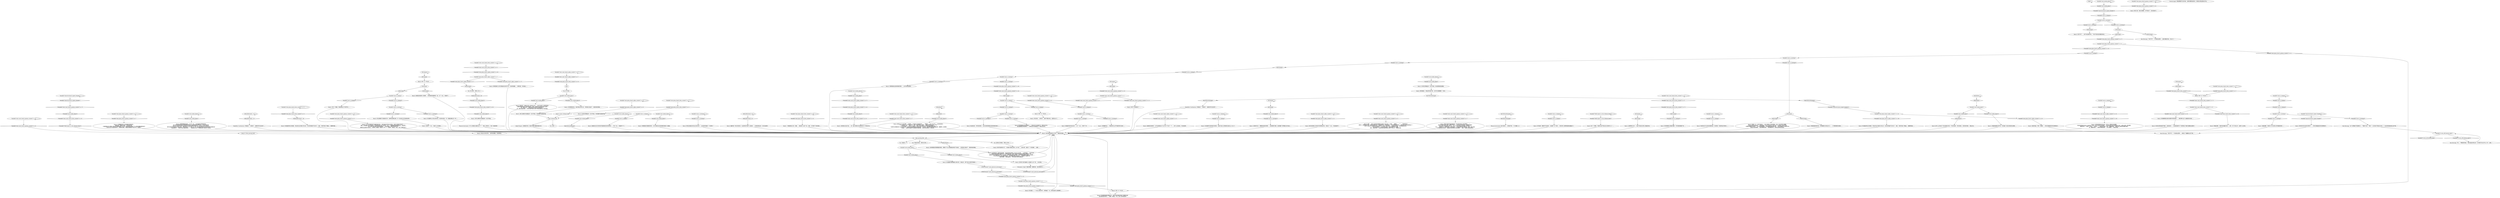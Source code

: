 # WORLD / WAITING BENCH
# a bench where you (and Kim) can sit and wait for an X amount of time so the player won't get softlocked-stuck in the game for lacking content until daychange!
# ==================================================
digraph G {
	  0 [label="START"];
	  1 [label="input"];
	  2 [label="Variable[\"stats.plaza_bench_beta_counter\"] == 3"];
	  3 [label="Variable[\"stats.plaza_bench_beta_counter\"] == 3", shape=diamond];
	  4 [label="!(Variable[\"stats.plaza_bench_beta_counter\"] == 3)", shape=diamond];
	  5 [label="Variable[\"auto.is_raining\"]"];
	  6 [label="Variable[\"auto.is_raining\"]", shape=diamond];
	  7 [label="!(Variable[\"auto.is_raining\"])", shape=diamond];
	  8 [label="Bench: 时间一分一秒过去……"];
	  9 [label="Bench: 你经常会在乌云背后的细雨线后，隐约瞥见一抹依然灿烂的阳光……"];
	  10 [label="Bench: 前方一片黑暗。你甚至已经不明白自己在等待什么了……"];
	  11 [label="Variable[\"auto.smoke_plaza\"]"];
	  12 [label="Variable[\"auto.smoke_plaza\"]", shape=diamond];
	  13 [label="!(Variable[\"auto.smoke_plaza\"])", shape=diamond];
	  14 [label="Variable[\"auto.smoke_plaza\"]"];
	  15 [label="Variable[\"auto.smoke_plaza\"]", shape=diamond];
	  16 [label="!(Variable[\"auto.smoke_plaza\"])", shape=diamond];
	  17 [label="Jump to: [time_passing_hub]"];
	  18 [label="Bench: 你试着想些新鲜有趣的点子，但努力尝试结果只换来了轻微的头痛。\n坐在海岸边的长凳上……就像一场演出。不过，是什么样的演出呢？"];
	  19 [label="Variable[\"auto.is_raining\"]"];
	  20 [label="Variable[\"auto.is_raining\"]", shape=diamond];
	  21 [label="!(Variable[\"auto.is_raining\"])", shape=diamond];
	  22 [label="Variable[\"stats.coast_bench_alpha_counter\"] == 7"];
	  23 [label="Variable[\"stats.coast_bench_alpha_counter\"] == 7", shape=diamond];
	  24 [label="!(Variable[\"stats.coast_bench_alpha_counter\"] == 7)", shape=diamond];
	  25 [label="Bench: 冰冷的石凳看起来一点也不舒适。烟头散落地到处都是。"];
	  26 [label="Variable[\"stats.plaza_bench_gamma_counter\"] >= 8"];
	  27 [label="Variable[\"stats.plaza_bench_gamma_counter\"] >= 8", shape=diamond];
	  28 [label="!(Variable[\"stats.plaza_bench_gamma_counter\"] >= 8)", shape=diamond];
	  29 [label="Bench: 这里黑暗又冰冷……根本不是坐在石凳上的最佳时间。"];
	  30 [label="Variable[\"auto.is_raining\"]"];
	  31 [label="Variable[\"auto.is_raining\"]", shape=diamond];
	  32 [label="!(Variable[\"auto.is_raining\"])", shape=diamond];
	  33 [label="Bench: 是什么让你坐在了完全湿透的长凳上？荒凉的海岸，阴冷的雨丝，还有你的灵魂——黯淡无光。"];
	  34 [label="Variable[\"auto.smoke_plaza\"]"];
	  35 [label="Variable[\"auto.smoke_plaza\"]", shape=diamond];
	  36 [label="!(Variable[\"auto.smoke_plaza\"])", shape=diamond];
	  37 [label="Bench: 太阳渐渐落到地平线之后，却只让人想起失去的痛楚。\n死后的世界真实存在吗？那会是什么样的？你可以亲自去寻找答案……而且你本就已经多次接近那个存在。还是让往事一笔勾销吧。\n看看你自己，卡拉斯・马佐夫。一定是你……一切都合情合理。所有一切都能说通。一颗革命的心脏还在你胸口跳动。\n嗯，甜蜜的焦油……沿着你的喉咙滚落……深入到肺里……完美的味道……"];
	  38 [label="Variable[\"stats.coast_bench_gamma_counter\"] == 7"];
	  39 [label="Variable[\"stats.coast_bench_gamma_counter\"] == 7", shape=diamond];
	  40 [label="!(Variable[\"stats.coast_bench_gamma_counter\"] == 7)", shape=diamond];
	  41 [label="Bench: 你试着捻弄自己的拇指，但在成为这方面的大师之后，往日的热情就不复存在了。相反，你把手放在了膝盖上，静静等待着……"];
	  42 [label="Variable[\"TASK.report_to_the_tribunal_done\"]"];
	  43 [label="Variable[\"TASK.report_to_the_tribunal_done\"]", shape=diamond];
	  44 [label="!(Variable[\"TASK.report_to_the_tribunal_done\"])", shape=diamond];
	  45 [label="Variable[\"stats.coast_bench_beta_counter\"] == 3"];
	  46 [label="Variable[\"stats.coast_bench_beta_counter\"] == 3", shape=diamond];
	  47 [label="!(Variable[\"stats.coast_bench_beta_counter\"] == 3)", shape=diamond];
	  48 [label="Variable[\"character.bench_expert_thumbs\"]"];
	  49 [label="Variable[\"character.bench_expert_thumbs\"]", shape=diamond];
	  50 [label="!(Variable[\"character.bench_expert_thumbs\"])", shape=diamond];
	  51 [label="Bench: 天色不早了……差不多还是离开吧。广场可不是流浪汉睡觉的地方。"];
	  52 [label="Bench: 头顶耀眼的阳光让你很难集中精神思考。\n我是法律。我就是*法律*。*我*就是法律。\n一首旋律能在多大程度上填补爱凡客那咄咄逼人的节拍？难道他真的捣鼓出了什么特别有趣的新鲜玩意？\n一定有办法打开这扇该死的门。简直难以置信。难道还有警察进不去的门吗！真是够了。"];
	  53 [label="Bench: 你凝视着眼前的虚无，过了好一会儿，你决定最好还是继续前进。\n感人的财政紧缩和放松市场管制能将瑞瓦肖从战后的绝境中拯救出来。它肯定不能失败。\n强大的工会和资产国有化能将瑞瓦肖从战后的绝境中拯救出来。也许我们应该吃掉有钱人。\n我们应该赶走所有偷走工作的外国人，既然说到这一点，那女人也一样。这样就能将瑞瓦肖从战后的绝境中拯救出来。\n在这种情况下，节制和平衡才是基本原则……一条笔直的中间不干涉路线有助于维持当下的现状。"];
	  54 [label="Variable[\"character.bench_expert_thumbs\"]"];
	  55 [label="Variable[\"character.bench_expert_thumbs\"]", shape=diamond];
	  56 [label="!(Variable[\"character.bench_expert_thumbs\"])", shape=diamond];
	  57 [label="Hand/Eye Coordination: 你很接近了！就快到了。极限的灵巧近在咫尺……"];
	  58 [label="Bench: 夜深人静。现在应该睡觉，而不是坐下。该去找张床了。"];
	  59 [label="Bench: 时间的本质到底是平面的，还是线性的……又或者是循环的？你觉得自己*很快*就要找出答案了。"];
	  60 [label="Inland Empire: 全都是因为钱。就连天空都闪耀着财富的光环。"];
	  61 [label="You: 坐下休息。"];
	  62 [label="IsKimHere()"];
	  63 [label="IsKimHere()", shape=diamond];
	  64 [label="!(IsKimHere())", shape=diamond];
	  65 [label="You: 深入思考。[等待1小时。]"];
	  66 [label="IsEvening()"];
	  67 [label="IsEvening()", shape=diamond];
	  68 [label="!(IsEvening())", shape=diamond];
	  69 [label="Variable[\"stats.coast_bench_gamma_counter\"] == 3"];
	  70 [label="Variable[\"stats.coast_bench_gamma_counter\"] == 3", shape=diamond];
	  71 [label="!(Variable[\"stats.coast_bench_gamma_counter\"] == 3)", shape=diamond];
	  72 [label="Variable[\"auto.is_raining\"]"];
	  73 [label="Variable[\"auto.is_raining\"]", shape=diamond];
	  74 [label="!(Variable[\"auto.is_raining\"])", shape=diamond];
	  75 [label="Variable[\"auto.is_raining\"]"];
	  76 [label="Variable[\"auto.is_raining\"]", shape=diamond];
	  77 [label="!(Variable[\"auto.is_raining\"])", shape=diamond];
	  78 [label="Bench: 正午的太阳朝你洒下温暖的春日阳光。虽然没能给你带来太多想法，但却让你感到平和安宁……\n硬核！还有超越*亢奋*的限制吗？你还能变得多么的人世罕有，伙计？！超越障碍的极端硬核存在，狗杂种们！\n怎么可能让爱凡客的节拍变得更硬核？！肯定有更新、更有实验性的方法。\n麻醉药在这座镇子里泛滥……真得有人清理这一团乱麻。那个人——就是你。相信这一点吧，你这个麻醉药疯子！"];
	  79 [label="Bench: 你试着去想一些更实质的事情，但你的思绪总是被手上的文书工作打断……之后再说吧……总有时间的……\n要是有可能将明星气质提升到一个崭新的层次呢？将那个表情还有那份神气活现的文雅再升一级……\n警察在工作的时候稍作休息是十分正常的。这样能帮助预防过度劳累，以防你需要追捕骗子或者什么之类的……\n怎么还有这种让人难以置信的智障？！每件事最后都以失败告终……你就是什么都做不好。\n撕裂的痛楚。它越来越靠近。你的血液因为期待沸腾起来……"];
	  80 [label="Bench: 但是你知道，等待一种奢望……时钟正朝着最后的时刻嘀嗒前行。"];
	  81 [label="Bench: 你的手指好像卡住了。你的脑子里毫无灵感。这个地方……这张长凳，就是少了一种正确的……氛围……"];
	  82 [label="Variable[\"auto.smoke_plaza\"]"];
	  83 [label="Variable[\"auto.smoke_plaza\"]", shape=diamond];
	  84 [label="!(Variable[\"auto.smoke_plaza\"])", shape=diamond];
	  85 [label="Bench: 捻拇指还真是惊人的困难……你的拇指老是缠绕在一起。过了一会儿，你放弃了。"];
	  86 [label="IsEvening()"];
	  87 [label="IsEvening()", shape=diamond];
	  88 [label="!(IsEvening())", shape=diamond];
	  89 [label="Bench: 你沉思着——一个永无止境的冬季，冰雪掩盖了一切。那将会是多么地艰难啊……"];
	  90 [label="Bench: 你思考了一会儿，但是什么也没想到……"];
	  91 [label="HasVolitionDamage()"];
	  92 [label="HasVolitionDamage()", shape=diamond];
	  93 [label="!(HasVolitionDamage())", shape=diamond];
	  94 [label="Bench: 冰冷的石凳看起来一点也不舒适。你的肩膀开始隐隐作痛。"];
	  95 [label="Bench: 你眯起双眼，试着寻找有趣的东西……没有，除了天空之外，这里什么也没有。"];
	  96 [label="Variable[\"stats.coast_bench_beta_counter\"] == 5"];
	  97 [label="Variable[\"stats.coast_bench_beta_counter\"] == 5", shape=diamond];
	  98 [label="!(Variable[\"stats.coast_bench_beta_counter\"] == 5)", shape=diamond];
	  99 [label="Variable[\"stats.coast_bench_gamma_counter\"] >= 8"];
	  100 [label="Variable[\"stats.coast_bench_gamma_counter\"] >= 8", shape=diamond];
	  101 [label="!(Variable[\"stats.coast_bench_gamma_counter\"] >= 8)", shape=diamond];
	  102 [label="Bench: 捻拇指也无法为你的双手抵御海岸边吹来的寒风……不消一会儿，你就受不了了。"];
	  103 [label="Bench: 相比看见的，你听到的更多，大滴大滴的雨降落在逐渐变暗的地砖上……"];
	  104 [label="Bench: 你勉勉强强仰望天空，明亮耀眼的太阳挂在天上……几乎要刺瞎你的双眼……"];
	  105 [label="IsEvening()"];
	  106 [label="IsEvening()", shape=diamond];
	  107 [label="!(IsEvening())", shape=diamond];
	  108 [label="Bench: 你凝视着天空飘落的雪花，对它们错综复杂的结构模式感到十分疑惑。"];
	  109 [label="Bench: 你坐在冰冷的石凳上。虽然有些粗糙，但还算舒适。"];
	  110 [label="Variable[\"auto.smoke_plaza\"]"];
	  111 [label="Variable[\"auto.smoke_plaza\"]", shape=diamond];
	  112 [label="!(Variable[\"auto.smoke_plaza\"])", shape=diamond];
	  113 [label="Variable[\"stats.plaza_bench_beta_counter\"] == 5"];
	  114 [label="Variable[\"stats.plaza_bench_beta_counter\"] == 5", shape=diamond];
	  115 [label="!(Variable[\"stats.plaza_bench_beta_counter\"] == 5)", shape=diamond];
	  116 [label="Bench: 你已经精通了捻拇指的艺术。如果有捻拇指比赛，你一定会成为无可争辩的冠军。"];
	  117 [label="Bench: 雪花述说着还未完全过去的冬季……这会是你的最后一个冬季吗？"];
	  118 [label="Bench: 海面吹来一阵冰冷的狂风，在这里休息可算不上是愉快……在你被冻僵之前，也许应该离开。"];
	  119 [label="IsKimHere()"];
	  120 [label="IsKimHere()", shape=diamond];
	  121 [label="!(IsKimHere())", shape=diamond];
	  122 [label="Kim Kitsuragi: “天色不早了。今天就到这里吧……继续在广场磨蹭也无济于事。”"];
	  123 [label="Jump to: [post_tribunal_hub]"];
	  124 [label="Bench: 感觉很接近，但是这样还是不够。也许你只是需要换一个地方。"];
	  125 [label="Kim Kitsuragi: “这个长凳确实不是很吸引人，”警督开口到。“再说了，反正我也不想坐在长凳上——在凶杀案调查结束之前不想。”"];
	  126 [label="Bench: 太阳越来越接近地平线；天空就是一副五彩缤纷的全景图……"];
	  127 [label="Kim Kitsuragi: “天色不早了。今天就到这里吧……最好别睡在岸边，风太大了。”"];
	  128 [label="IsEvening()"];
	  129 [label="IsEvening()", shape=diamond];
	  130 [label="!(IsEvening())", shape=diamond];
	  131 [label="Variable[\"stats.plaza_bench_beta_counter\"] == 6"];
	  132 [label="Variable[\"stats.plaza_bench_beta_counter\"] == 6", shape=diamond];
	  133 [label="!(Variable[\"stats.plaza_bench_beta_counter\"] == 6)", shape=diamond];
	  134 [label="Bench: 长凳上破败的木板看起来一点也不舒适。"];
	  135 [label="Bench: 你坐在被风腐蚀的长木凳上，脚感觉有些痛。"];
	  136 [label="IsHourBetween(1, 6)"];
	  137 [label="IsHourBetween(1, 6)", shape=diamond];
	  138 [label="!(IsHourBetween(1, 6))", shape=diamond];
	  139 [label="Variable[\"auto.smoke_plaza\"]"];
	  140 [label="Variable[\"auto.smoke_plaza\"]", shape=diamond];
	  141 [label="!(Variable[\"auto.smoke_plaza\"])", shape=diamond];
	  142 [label="Variable[\"stats.coast_bench_gamma_counter\"] >= 4"];
	  143 [label="Variable[\"stats.coast_bench_gamma_counter\"] >= 4", shape=diamond];
	  144 [label="!(Variable[\"stats.coast_bench_gamma_counter\"] >= 4)", shape=diamond];
	  145 [label="Variable[\"stats.plaza_bench_gamma_counter\"] == 7"];
	  146 [label="Variable[\"stats.plaza_bench_gamma_counter\"] == 7", shape=diamond];
	  147 [label="!(Variable[\"stats.plaza_bench_gamma_counter\"] == 7)", shape=diamond];
	  148 [label="Bench: 你很好奇，如果自己登上太阳会怎么样……应该不会是什么愉快的经历。\n如果你是激进的地下同性恋组织的一员呢？你甚至从来没考虑过这个选项！\n嗯，种族之谜……如果你能回应测颅先生的挑衅就好了。\n啊，蜂鸣声逐渐消逝……你的大脑开始深入思考*多喝点甜酒*这个哲学理念。"];
	  149 [label="Bench: 当你凝视着石凳那粗糙的表面，周围的广场上还残留着战争留下的血痕……你希望自己能坐下，减轻肉体的疼痛。"];
	  150 [label="IsHourBetween(1,  6)"];
	  151 [label="IsHourBetween(1,  6)", shape=diamond];
	  152 [label="!(IsHourBetween(1,  6))", shape=diamond];
	  153 [label="Bench: 一群海鸥掠过头顶，朝着……鬼知道什么地方飞去。很快，它们离开了你的视线……"];
	  154 [label="Bench: 你试着集中精神看着头顶的天空，但是这次，脚下的石头变得不再舒适……"];
	  155 [label="Variable[\"stats.plaza_bench_beta_counter\"] >= 7"];
	  156 [label="Variable[\"stats.plaza_bench_beta_counter\"] >= 7", shape=diamond];
	  157 [label="!(Variable[\"stats.plaza_bench_beta_counter\"] >= 7)", shape=diamond];
	  158 [label="Bench: 你希望海岸上的天空看起来会有所不同，应该更有趣些……但事实是，并非如此……"];
	  159 [label="Variable[\"stats.plaza_bench_alpha_counter\"] >= 4"];
	  160 [label="Variable[\"stats.plaza_bench_alpha_counter\"] >= 4", shape=diamond];
	  161 [label="!(Variable[\"stats.plaza_bench_alpha_counter\"] >= 4)", shape=diamond];
	  162 [label="Variable[\"stats.coast_bench_alpha_counter\"] >= 3"];
	  163 [label="Variable[\"stats.coast_bench_alpha_counter\"] >= 3", shape=diamond];
	  164 [label="!(Variable[\"stats.coast_bench_alpha_counter\"] >= 3)", shape=diamond];
	  165 [label="Bench: 你试着辨认头顶云朵的形状。透过雨水望去，有一朵看起来像土豆一样……"];
	  166 [label="Bench: 太阳渐渐从浪尖升起……每一道光芒都将水花反射到百万个不同的方向。"];
	  167 [label="Bench: 时间一分一秒过去……"];
	  168 [label="Bench: 夜色在沙子上投下阴影，让你想到一个全部由沙子构成的地方……一眼望去——除了沙子之外，一无所有的地方。\n沙子让你想到了尘土飞扬的平原。天啦，要是你能向上漫游……野性在呼唤你的名字，牛仔。\n你想到你的枪……希望它一切安好。你真心开始后悔自己对待随身武器的糟糕方式。\n一击即溃·迈克确实是个无与伦比的冠军，他的体力和精神是绝对完美的典范，不仅如此，他还拥有你能所能想象到的、最鼓舞人心的故事。\n你知道……如果你的静脉中流淌着更多吡嚯浣酮，日落也会变得更让人印象深刻……"];
	  169 [label="Bench: 长凳上破败的木板看起来一点也不舒适。你的肩膀开始隐隐作痛。"];
	  170 [label="Bench: 但你意识到已经没时间等待了……时钟正朝着最后的时刻嘀嗒前行。"];
	  171 [label="Bench: 你试着捻弄自己的拇指，但在成为这方面的大师之后，往日的热情就不复存在了。相反，你把手放在了膝盖上，静静等待着……"];
	  172 [label="Variable[\"stats.plaza_bench_alpha_counter\"] == 9"];
	  173 [label="Variable[\"stats.plaza_bench_alpha_counter\"] == 9", shape=diamond];
	  174 [label="!(Variable[\"stats.plaza_bench_alpha_counter\"] == 9)", shape=diamond];
	  175 [label="Bench: 空中那个极不起眼的小点是做什么的？嗯……有点奇怪。"];
	  176 [label="Variable[\"stats.coast_bench_beta_counter\"] >= 7"];
	  177 [label="Variable[\"stats.coast_bench_beta_counter\"] >= 7", shape=diamond];
	  178 [label="!(Variable[\"stats.coast_bench_beta_counter\"] >= 7)", shape=diamond];
	  179 [label="IsMorning()"];
	  180 [label="IsMorning()", shape=diamond];
	  181 [label="!(IsMorning())", shape=diamond];
	  182 [label="Bench: 拇指被你捻的有些生疼……过了一会儿，你停下了手。"];
	  183 [label="Bench: 雪花慢慢穿过清晨的薄雾，洋洋洒洒的飘落下来……"];
	  184 [label="Variable[\"auto.is_snowing\"]"];
	  185 [label="Variable[\"auto.is_snowing\"]", shape=diamond];
	  186 [label="!(Variable[\"auto.is_snowing\"])", shape=diamond];
	  187 [label="Bench: 天色已晚……该休息了。最好不要在岸边，这里风太大了。"];
	  188 [label="Variable[\"auto.is_raining\"]"];
	  189 [label="Variable[\"auto.is_raining\"]", shape=diamond];
	  190 [label="!(Variable[\"auto.is_raining\"])", shape=diamond];
	  191 [label="Variable[\"stats.plaza_bench_gamma_counter\"] == 3"];
	  192 [label="Variable[\"stats.plaza_bench_gamma_counter\"] == 3", shape=diamond];
	  193 [label="!(Variable[\"stats.plaza_bench_gamma_counter\"] == 3)", shape=diamond];
	  194 [label="Physical Instrument: 为什么你那团大屁股又坐下了？！看在上帝的份上，做几个俯卧撑吧！"];
	  195 [label="Kim Kitsuragi: “嗯……”警督望向街道。“解决这起凶杀案之后，也许我们可以坐下来。好了，走吧。”"];
	  196 [label="Tutorial Agent: 等曷城警督不在的时候，如果你需要消遣时间，再回到长凳这里来也不迟。"];
	  197 [label="Bench: 如果捻的足够用力，会不会把拇指从手上捻下来？你试了一下……但什么也没发生。你决定放弃。"];
	  198 [label="Bench: 天越来越黑，黑到你几乎无法辨认空中飘落的雪花……"];
	  199 [label="Variable[\"auto.is_snowing\"]"];
	  200 [label="Variable[\"auto.is_snowing\"]", shape=diamond];
	  201 [label="!(Variable[\"auto.is_snowing\"])", shape=diamond];
	  202 [label="Variable[\"auto.smoke_plaza\"]"];
	  203 [label="Variable[\"auto.smoke_plaza\"]", shape=diamond];
	  204 [label="!(Variable[\"auto.smoke_plaza\"])", shape=diamond];
	  205 [label="Bench: 你试着探寻出更深层次的想法，但拍打在脸上的雨滴实在是太让人分心了。"];
	  206 [label="Perception (Sight): 看起来像是一艘静风舰，挂在高高的天上……"];
	  207 [label="post_tribunal_hub"];
	  208 [label="You: [离开。]"];
	  209 [label="Variable[\"auto.smoke_plaza\"]"];
	  210 [label="Variable[\"auto.smoke_plaza\"]", shape=diamond];
	  211 [label="!(Variable[\"auto.smoke_plaza\"])", shape=diamond];
	  212 [label="Variable[\"auto.smoke_plaza\"]"];
	  213 [label="Variable[\"auto.smoke_plaza\"]", shape=diamond];
	  214 [label="!(Variable[\"auto.smoke_plaza\"])", shape=diamond];
	  215 [label="Variable[\"stats.plaza_bench_alpha_counter\"] >= 7"];
	  216 [label="Variable[\"stats.plaza_bench_alpha_counter\"] >= 7", shape=diamond];
	  217 [label="!(Variable[\"stats.plaza_bench_alpha_counter\"] >= 7)", shape=diamond];
	  218 [label="Variable[\"auto.is_snowing\"]"];
	  219 [label="Variable[\"auto.is_snowing\"]", shape=diamond];
	  220 [label="!(Variable[\"auto.is_snowing\"])", shape=diamond];
	  221 [label="Variable[\"auto.is_snowing\"]"];
	  222 [label="Variable[\"auto.is_snowing\"]", shape=diamond];
	  223 [label="!(Variable[\"auto.is_snowing\"])", shape=diamond];
	  224 [label="Variable[\"stats.coast_bench_beta_counter\"] == 6"];
	  225 [label="Variable[\"stats.coast_bench_beta_counter\"] == 6", shape=diamond];
	  226 [label="!(Variable[\"stats.coast_bench_beta_counter\"] == 6)", shape=diamond];
	  227 [label="Variable[\"tc.turn_off_tutorial_node\"]"];
	  228 [label="Variable[\"tc.turn_off_tutorial_node\"]", shape=diamond];
	  229 [label="!(Variable[\"tc.turn_off_tutorial_node\"])", shape=diamond];
	  230 [label="time_passing_hub"];
	  231 [label="Variable[\"stats.coast_bench_gamma_counter\"] >= 1"];
	  232 [label="Variable[\"stats.coast_bench_gamma_counter\"] >= 1", shape=diamond];
	  233 [label="!(Variable[\"stats.coast_bench_gamma_counter\"] >= 1)", shape=diamond];
	  234 [label="Bench: 太阳拼尽全力，想要抵挡海岸的寒意……但效果微乎其微。就好像整个世界都在与你为敌……"];
	  235 [label="IsTHCPresent(\"coach_physical_instrument\")"];
	  236 [label="IsTHCPresent(\"coach_physical_instrument\")", shape=diamond];
	  237 [label="!(IsTHCPresent(\"coach_physical_instrument\"))", shape=diamond];
	  238 [label="You: 捻弄自己的拇指。[等待15分钟。]"];
	  239 [label="Variable[\"auto.is_snowing\"]"];
	  240 [label="Variable[\"auto.is_snowing\"]", shape=diamond];
	  241 [label="!(Variable[\"auto.is_snowing\"])", shape=diamond];
	  242 [label="Variable[\"stats.plaza_bench_gamma_counter\"] >= 1"];
	  243 [label="Variable[\"stats.plaza_bench_gamma_counter\"] >= 1", shape=diamond];
	  244 [label="!(Variable[\"stats.plaza_bench_gamma_counter\"] >= 1)", shape=diamond];
	  245 [label="Variable[\"stats.plaza_bench_gamma_counter\"] >= 4"];
	  246 [label="Variable[\"stats.plaza_bench_gamma_counter\"] >= 4", shape=diamond];
	  247 [label="!(Variable[\"stats.plaza_bench_gamma_counter\"] >= 4)", shape=diamond];
	  248 [label="Variable[\"auto.is_snowing\"]"];
	  249 [label="Variable[\"auto.is_snowing\"]", shape=diamond];
	  250 [label="!(Variable[\"auto.is_snowing\"])", shape=diamond];
	  251 [label="Bench: 时间一分一秒过去……"];
	  252 [label="Bench: 当你凝视着木板，海风吹拂过你的头发，你希望自己能坐下，减轻肉体的疼痛……"];
	  253 [label="Variable[\"stats.plaza_bench_alpha_counter\"] >= 10"];
	  254 [label="Variable[\"stats.plaza_bench_alpha_counter\"] >= 10", shape=diamond];
	  255 [label="!(Variable[\"stats.plaza_bench_alpha_counter\"] >= 10)", shape=diamond];
	  256 [label="Bench: 每次尝试都会让你的双手变得更加灵活。但是过了一会儿，你还是放弃了。"];
	  257 [label="Bench: 雪花慢慢落在你的络腮胡上……你伸出舌头去迎接它们，感觉冰冰凉凉。\n雪花慢慢落在你的脸颊上……你伸出舌头去迎接它们，感觉冰冰凉凉。"];
	  258 [label="Variable[\"auto.is_snowing\"]"];
	  259 [label="Variable[\"auto.is_snowing\"]", shape=diamond];
	  260 [label="!(Variable[\"auto.is_snowing\"])", shape=diamond];
	  261 [label="Variable[\"auto.is_snowing\"]"];
	  262 [label="Variable[\"auto.is_snowing\"]", shape=diamond];
	  263 [label="!(Variable[\"auto.is_snowing\"])", shape=diamond];
	  264 [label="Hand/Eye Coordination: 你很接近了！就快到了。极限的灵巧近在咫尺……"];
	  265 [label="HasVolitionDamage()"];
	  266 [label="HasVolitionDamage()", shape=diamond];
	  267 [label="!(HasVolitionDamage())", shape=diamond];
	  268 [label="Bench: 如果……迪克·马伦和来自赫姆达尔的男人存在于同一个世界……就像是……一个……交错的空间？\n我的天，如果能把纪尧姆・列米利翁邀请过来，我们就能举办一场规模空前、兴风作浪的海滩派对……我已经无法用言语来表达了！\n还有什么能比坐在海滩边的长凳上更激动人心的呢？绝对没有了，这就是你的结论。这就是极致的快乐。\n案子还没有解决……你应该现在放弃，然后向城里所有人道歉。\n来吧，亲爱的夜空，在这群软弱无能的野兽头顶降下净化之火！黄昏在召唤。"];
	  269 [label="Bench: 时间一分一秒过去……"];
	  270 [label="Bench: 你凝视着身边逐渐厚重的阴影……让你开始有些紧张。"];
	  271 [label="Variable[\"auto.is_raining\"]"];
	  272 [label="Variable[\"auto.is_raining\"]", shape=diamond];
	  273 [label="!(Variable[\"auto.is_raining\"])", shape=diamond];
	  274 [label="IsMorning()"];
	  275 [label="IsMorning()", shape=diamond];
	  276 [label="!(IsMorning())", shape=diamond];
	  277 [label="IsMorning()"];
	  278 [label="IsMorning()", shape=diamond];
	  279 [label="!(IsMorning())", shape=diamond];
	  280 [label="Bench: 如果有一天，太阳不再发光……整个世界陷入永恒的黑暗。未来一定会变得无比糟糕。\n一定有办法找到回家的路……感觉很遥远，但也不可能*那么*遥不可及。不会就这么消失不见的。\n一切都交给掷骰子来决定……这个世界摇摇欲坠，在边缘勉强地保持着平衡。一切似乎都倾向于失败的方向。\n你想念牙齿的研磨……想念奔搏的血液……想念那股冲动，还有思必得带来的快感！"];
	  281 [label="IsMorning()"];
	  282 [label="IsMorning()", shape=diamond];
	  283 [label="!(IsMorning())", shape=diamond];
	  284 [label="Bench: 难道大家就不能和谐相处吗？他们真的有放心思在里面吗……？\n有没有可能拿下整个海岸？这整片不动产……完全处在未开发状态。想想那些游客！\n点点沙粒让你想到被压迫的人们。许多人在资本严酷无情的践踏下受苦挣扎……\n沙子……你看看它们。同样的色调，同样的稳定……这就是瑞瓦肖的力量所在。团结一致的力量。\n为了维持瑞瓦肖的秩序，联盟国牢固的管控也许是必要的……拥有一支缓和力量总是好的。"];
	  285 [label="Bench: 你终于不再挖鼻孔了……"];
	  286 [label="Physical Instrument: 毅力和成功……感觉很不错。十分*鼓舞人心*。"];
	  287 [label="You: 盯着天空发呆。[等待30分钟。]"];
	  288 [label="You: [站起来。]"];
	  289 [label="Bench: 你的眼睛落在海湾对面德尔塔的高楼上……确实算得上是一道美丽的天际线……"];
	  290 [label="Bench: 你开始想，要是雨下的足够大，淹没整个马丁内斯……然后所有人都得穿着潜水服度日了。"];
	  291 [label="Bench: 太阳缓缓升起……早晨的阳光让空气都变得闪闪发亮……"];
	  292 [label="Variable[\"auto.is_raining\"]"];
	  293 [label="Variable[\"auto.is_raining\"]", shape=diamond];
	  294 [label="!(Variable[\"auto.is_raining\"])", shape=diamond];
	  295 [label="Bench: 天空一片阴霾，雨滴倾落在沙子和芦苇上……"];
	  0 -> 0
	  1 -> 61
	  2 -> 2
	  2 -> 3
	  3 -> 94
	  4 -> 251
	  5 -> 5
	  5 -> 6
	  6 -> 164
	  7 -> 239
	  8 -> 187
	  9 -> 135
	  10 -> 135
	  11 -> 11
	  11 -> 12
	  12 -> 93
	  13 -> 168
	  14 -> 14
	  14 -> 15
	  15 -> 24
	  16 -> 133
	  17 -> 230
	  18 -> 135
	  19 -> 19
	  19 -> 20
	  20 -> 205
	  21 -> 221
	  22 -> 22
	  22 -> 23
	  23 -> 115
	  24 -> 161
	  25 -> 124
	  26 -> 26
	  26 -> 27
	  27 -> 58
	  28 -> 144
	  29 -> 135
	  30 -> 30
	  30 -> 31
	  31 -> 9
	  32 -> 199
	  33 -> 135
	  34 -> 34
	  34 -> 35
	  35 -> 50
	  36 -> 186
	  37 -> 135
	  38 -> 38
	  38 -> 39
	  39 -> 284
	  40 -> 141
	  41 -> 135
	  42 -> 42
	  42 -> 43
	  43 -> 10
	  44 -> 109
	  45 -> 45
	  45 -> 46
	  46 -> 157
	  47 -> 166
	  48 -> 48
	  48 -> 49
	  49 -> 40
	  50 -> 21
	  52 -> 135
	  53 -> 135
	  54 -> 54
	  54 -> 55
	  55 -> 170
	  56 -> 253
	  57 -> 135
	  59 -> 135
	  60 -> 135
	  61 -> 209
	  62 -> 62
	  62 -> 63
	  63 -> 13
	  64 -> 149
	  65 -> 138
	  66 -> 66
	  66 -> 67
	  67 -> 71
	  68 -> 292
	  69 -> 69
	  69 -> 70
	  70 -> 268
	  71 -> 231
	  72 -> 72
	  72 -> 73
	  73 -> 102
	  74 -> 248
	  75 -> 75
	  75 -> 76
	  76 -> 32
	  77 -> 183
	  78 -> 135
	  79 -> 135
	  80 -> 122
	  81 -> 135
	  82 -> 82
	  82 -> 83
	  83 -> 53
	  84 -> 47
	  85 -> 135
	  86 -> 86
	  86 -> 87
	  87 -> 29
	  88 -> 74
	  89 -> 135
	  90 -> 135
	  91 -> 91
	  91 -> 92
	  92 -> 286
	  93 -> 135
	  94 -> 207
	  95 -> 135
	  96 -> 96
	  96 -> 97
	  97 -> 174
	  98 -> 44
	  99 -> 99
	  99 -> 100
	  100 -> 17
	  101 -> 37
	  102 -> 135
	  103 -> 135
	  104 -> 135
	  105 -> 105
	  105 -> 106
	  106 -> 167
	  107 -> 51
	  108 -> 135
	  109 -> 230
	  110 -> 110
	  110 -> 111
	  111 -> 108
	  112 -> 134
	  113 -> 113
	  113 -> 114
	  114 -> 152
	  115 -> 1
	  116 -> 90
	  117 -> 135
	  118 -> 135
	  119 -> 120
	  119 -> 119
	  120 -> 202
	  121 -> 33
	  123 -> 207
	  124 -> 265
	  125 -> 227
	  126 -> 135
	  128 -> 128
	  128 -> 129
	  129 -> 36
	  130 -> 77
	  131 -> 131
	  131 -> 132
	  132 -> 153
	  133 -> 112
	  134 -> 194
	  135 -> 230
	  136 -> 136
	  136 -> 137
	  137 -> 118
	  138 -> 16
	  139 -> 139
	  139 -> 140
	  140 -> 25
	  141 -> 98
	  142 -> 142
	  142 -> 143
	  143 -> 7
	  144 -> 68
	  145 -> 145
	  145 -> 146
	  146 -> 52
	  147 -> 245
	  148 -> 135
	  149 -> 79
	  150 -> 150
	  150 -> 151
	  151 -> 57
	  152 -> 41
	  153 -> 135
	  154 -> 235
	  155 -> 155
	  155 -> 156
	  156 -> 251
	  157 -> 130
	  158 -> 135
	  159 -> 160
	  159 -> 159
	  160 -> 256
	  161 -> 84
	  162 -> 162
	  162 -> 163
	  163 -> 197
	  164 -> 101
	  165 -> 135
	  166 -> 135
	  167 -> 274
	  168 -> 135
	  169 -> 207
	  170 -> 122
	  171 -> 135
	  172 -> 172
	  172 -> 173
	  173 -> 123
	  174 -> 215
	  175 -> 206
	  176 -> 176
	  176 -> 177
	  177 -> 166
	  178 -> 224
	  179 -> 179
	  179 -> 180
	  180 -> 4
	  181 -> 65
	  182 -> 135
	  183 -> 135
	  184 -> 184
	  184 -> 185
	  185 -> 117
	  186 -> 234
	  188 -> 188
	  188 -> 189
	  189 -> 290
	  190 -> 218
	  191 -> 192
	  191 -> 191
	  192 -> 78
	  193 -> 242
	  194 -> 135
	  195 -> 227
	  197 -> 135
	  198 -> 135
	  199 -> 200
	  199 -> 201
	  200 -> 198
	  201 -> 125
	  202 -> 203
	  202 -> 204
	  203 -> 121
	  204 -> 126
	  205 -> 135
	  206 -> 135
	  207 -> 208
	  207 -> 60
	  209 -> 210
	  209 -> 211
	  210 -> 148
	  211 -> 252
	  212 -> 213
	  212 -> 214
	  213 -> 154
	  214 -> 175
	  215 -> 216
	  215 -> 217
	  216 -> 181
	  217 -> 158
	  218 -> 219
	  218 -> 220
	  219 -> 88
	  220 -> 277
	  221 -> 222
	  221 -> 223
	  222 -> 107
	  223 -> 281
	  224 -> 225
	  224 -> 226
	  225 -> 289
	  226 -> 95
	  227 -> 228
	  227 -> 229
	  229 -> 195
	  230 -> 64
	  230 -> 288
	  230 -> 238
	  230 -> 287
	  231 -> 232
	  231 -> 233
	  232 -> 7
	  233 -> 285
	  234 -> 135
	  235 -> 236
	  235 -> 237
	  236 -> 193
	  237 -> 135
	  238 -> 81
	  239 -> 240
	  239 -> 241
	  240 -> 182
	  241 -> 291
	  242 -> 243
	  242 -> 244
	  243 -> 269
	  244 -> 89
	  245 -> 246
	  245 -> 247
	  246 -> 269
	  247 -> 190
	  248 -> 249
	  248 -> 250
	  249 -> 28
	  250 -> 270
	  251 -> 178
	  252 -> 169
	  253 -> 254
	  253 -> 255
	  254 -> 80
	  255 -> 171
	  256 -> 135
	  257 -> 135
	  258 -> 259
	  258 -> 260
	  259 -> 257
	  260 -> 103
	  261 -> 262
	  261 -> 263
	  262 -> 116
	  263 -> 165
	  264 -> 135
	  265 -> 266
	  265 -> 267
	  266 -> 264
	  267 -> 56
	  268 -> 135
	  269 -> 18
	  270 -> 135
	  271 -> 272
	  271 -> 273
	  272 -> 295
	  273 -> 261
	  274 -> 275
	  274 -> 276
	  275 -> 271
	  276 -> 85
	  277 -> 278
	  277 -> 279
	  278 -> 280
	  279 -> 104
	  280 -> 135
	  281 -> 282
	  281 -> 283
	  282 -> 147
	  283 -> 127
	  284 -> 135
	  285 -> 135
	  286 -> 135
	  287 -> 212
	  289 -> 59
	  290 -> 135
	  291 -> 135
	  292 -> 293
	  292 -> 294
	  293 -> 8
	  294 -> 258
	  295 -> 135
}

